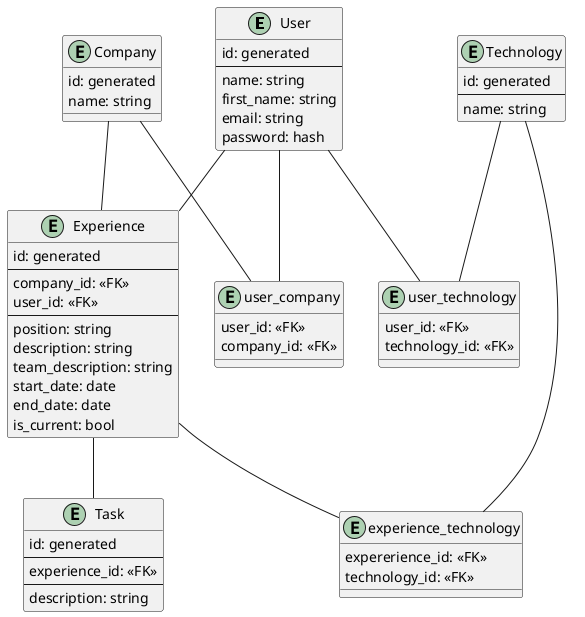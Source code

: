 @startuml
'https://plantuml.com/class-diagram

entity User {
 id: generated
 --
 name: string
 first_name: string
 email: string
 password: hash
}

entity Experience {
 id: generated
 --
 company_id: <<FK>>
 user_id: <<FK>>
 --
 position: string
 description: string
 team_description: string
 start_date: date
 end_date: date
 is_current: bool
}

entity Task {
  id: generated
  --
  experience_id: <<FK>>
  --
  description: string
}

entity Technology {
  id: generated
  --
  name: string
}

entity Company {
  id: generated
  name: string
}

entity user_company {
  user_id: <<FK>>
  company_id: <<FK>>
}

entity experience_technology {
  expererience_id: <<FK>>
  technology_id: <<FK>>
}

entity user_technology {
  user_id: <<FK>>
  technology_id: <<FK>>
}

User -- user_company
Company -- user_company
User -- Experience
Company -- Experience
Experience -- Task
Experience -- experience_technology
Technology -- experience_technology
User -- user_technology
Technology -- user_technology
@enduml